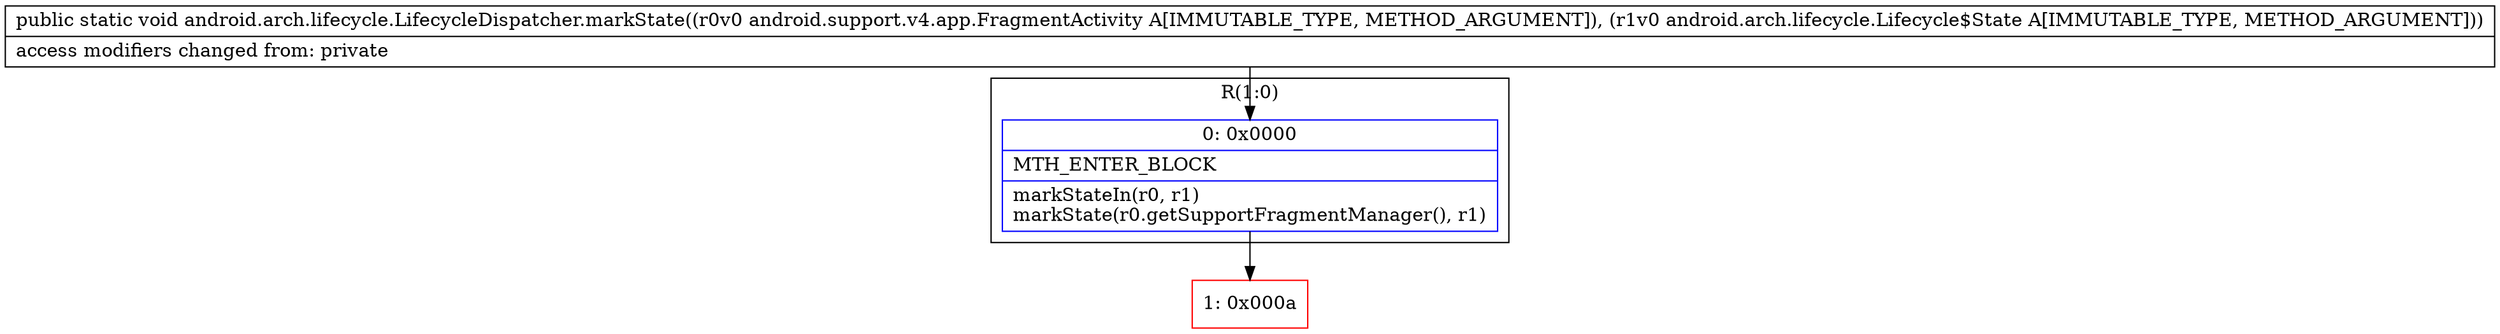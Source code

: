 digraph "CFG forandroid.arch.lifecycle.LifecycleDispatcher.markState(Landroid\/support\/v4\/app\/FragmentActivity;Landroid\/arch\/lifecycle\/Lifecycle$State;)V" {
subgraph cluster_Region_1562531858 {
label = "R(1:0)";
node [shape=record,color=blue];
Node_0 [shape=record,label="{0\:\ 0x0000|MTH_ENTER_BLOCK\l|markStateIn(r0, r1)\lmarkState(r0.getSupportFragmentManager(), r1)\l}"];
}
Node_1 [shape=record,color=red,label="{1\:\ 0x000a}"];
MethodNode[shape=record,label="{public static void android.arch.lifecycle.LifecycleDispatcher.markState((r0v0 android.support.v4.app.FragmentActivity A[IMMUTABLE_TYPE, METHOD_ARGUMENT]), (r1v0 android.arch.lifecycle.Lifecycle$State A[IMMUTABLE_TYPE, METHOD_ARGUMENT]))  | access modifiers changed from: private\l}"];
MethodNode -> Node_0;
Node_0 -> Node_1;
}

